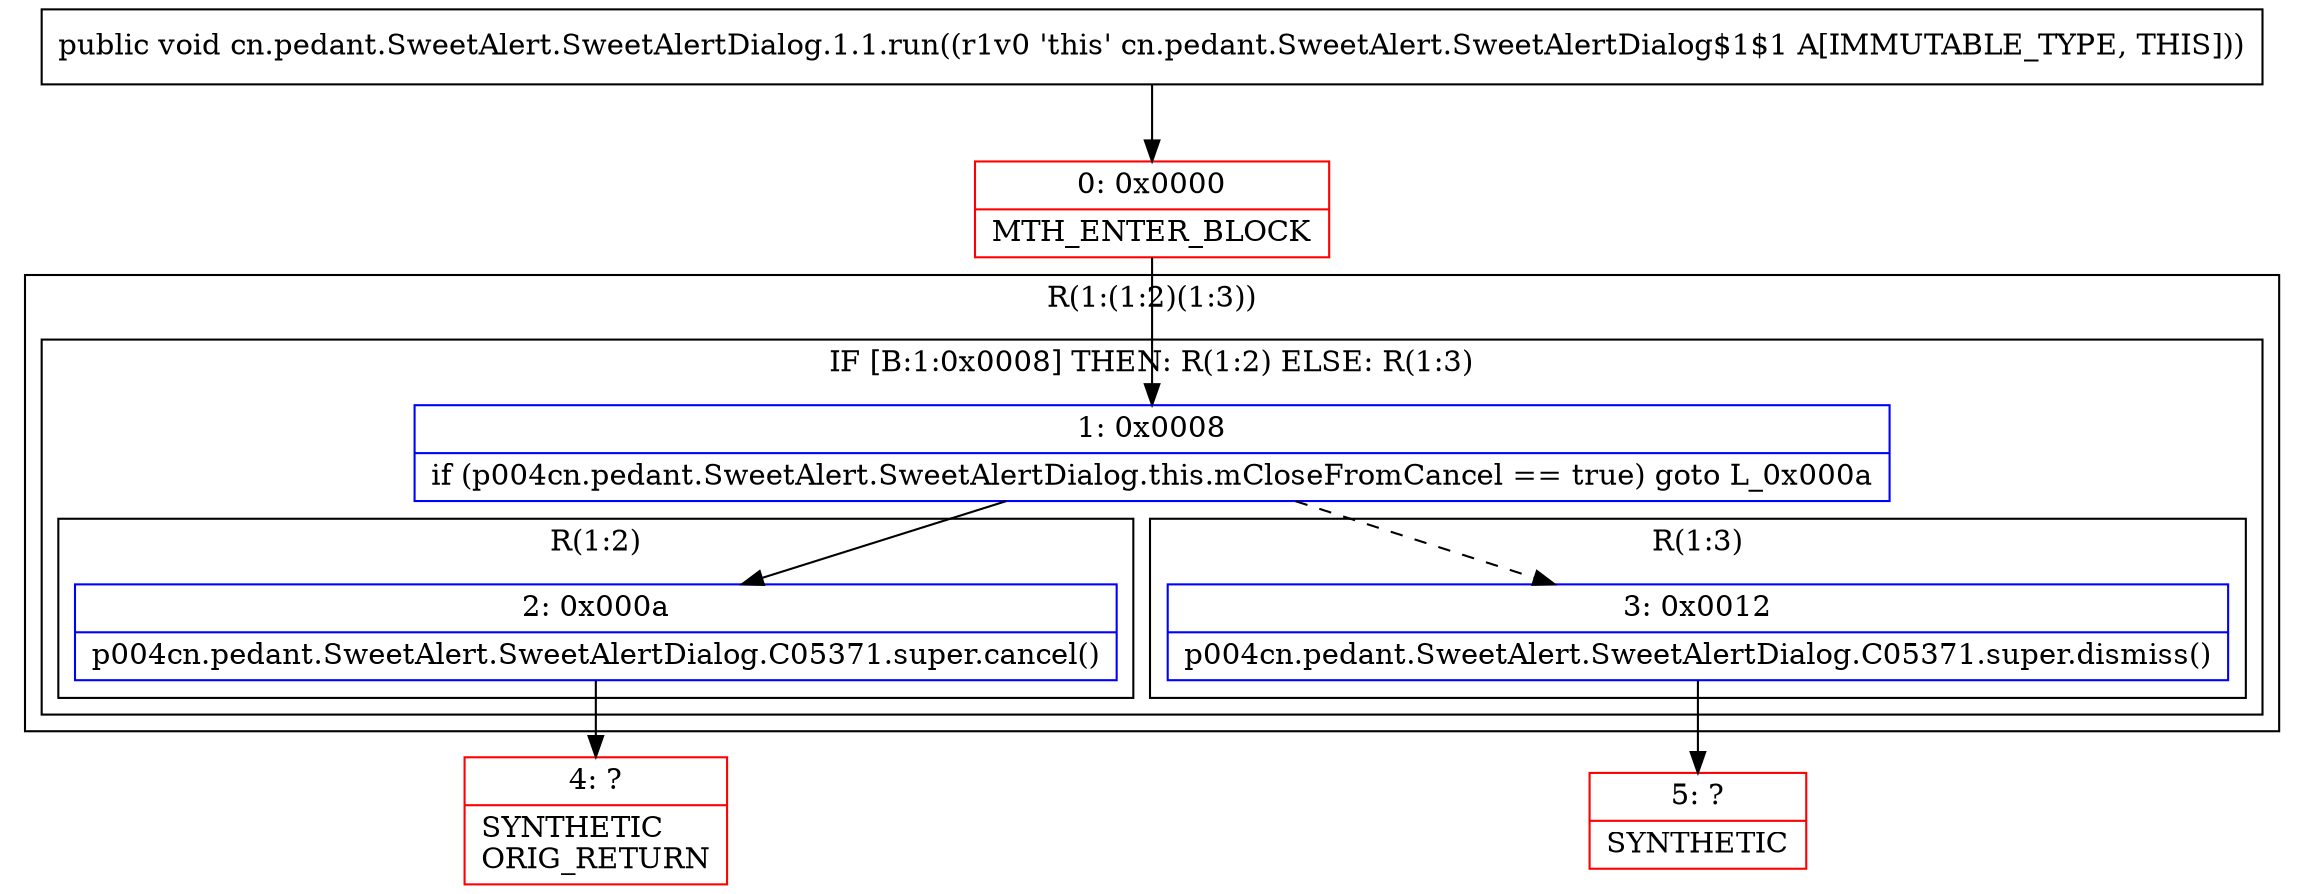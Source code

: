 digraph "CFG forcn.pedant.SweetAlert.SweetAlertDialog.1.1.run()V" {
subgraph cluster_Region_121742647 {
label = "R(1:(1:2)(1:3))";
node [shape=record,color=blue];
subgraph cluster_IfRegion_718285236 {
label = "IF [B:1:0x0008] THEN: R(1:2) ELSE: R(1:3)";
node [shape=record,color=blue];
Node_1 [shape=record,label="{1\:\ 0x0008|if (p004cn.pedant.SweetAlert.SweetAlertDialog.this.mCloseFromCancel == true) goto L_0x000a\l}"];
subgraph cluster_Region_1551498294 {
label = "R(1:2)";
node [shape=record,color=blue];
Node_2 [shape=record,label="{2\:\ 0x000a|p004cn.pedant.SweetAlert.SweetAlertDialog.C05371.super.cancel()\l}"];
}
subgraph cluster_Region_1792000466 {
label = "R(1:3)";
node [shape=record,color=blue];
Node_3 [shape=record,label="{3\:\ 0x0012|p004cn.pedant.SweetAlert.SweetAlertDialog.C05371.super.dismiss()\l}"];
}
}
}
Node_0 [shape=record,color=red,label="{0\:\ 0x0000|MTH_ENTER_BLOCK\l}"];
Node_4 [shape=record,color=red,label="{4\:\ ?|SYNTHETIC\lORIG_RETURN\l}"];
Node_5 [shape=record,color=red,label="{5\:\ ?|SYNTHETIC\l}"];
MethodNode[shape=record,label="{public void cn.pedant.SweetAlert.SweetAlertDialog.1.1.run((r1v0 'this' cn.pedant.SweetAlert.SweetAlertDialog$1$1 A[IMMUTABLE_TYPE, THIS])) }"];
MethodNode -> Node_0;
Node_1 -> Node_2;
Node_1 -> Node_3[style=dashed];
Node_2 -> Node_4;
Node_3 -> Node_5;
Node_0 -> Node_1;
}

